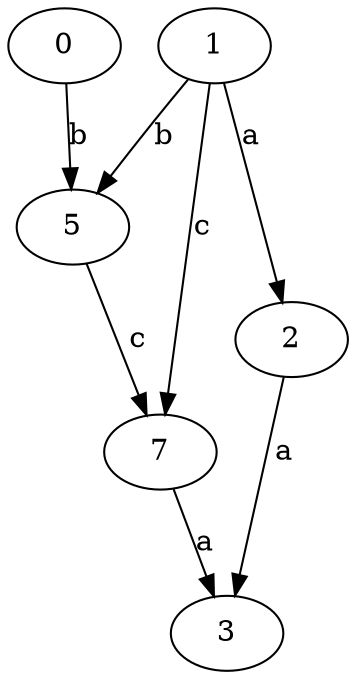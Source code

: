 strict digraph  {
1;
2;
3;
5;
0;
7;
1 -> 2  [label=a];
1 -> 5  [label=b];
1 -> 7  [label=c];
2 -> 3  [label=a];
5 -> 7  [label=c];
0 -> 5  [label=b];
7 -> 3  [label=a];
}
